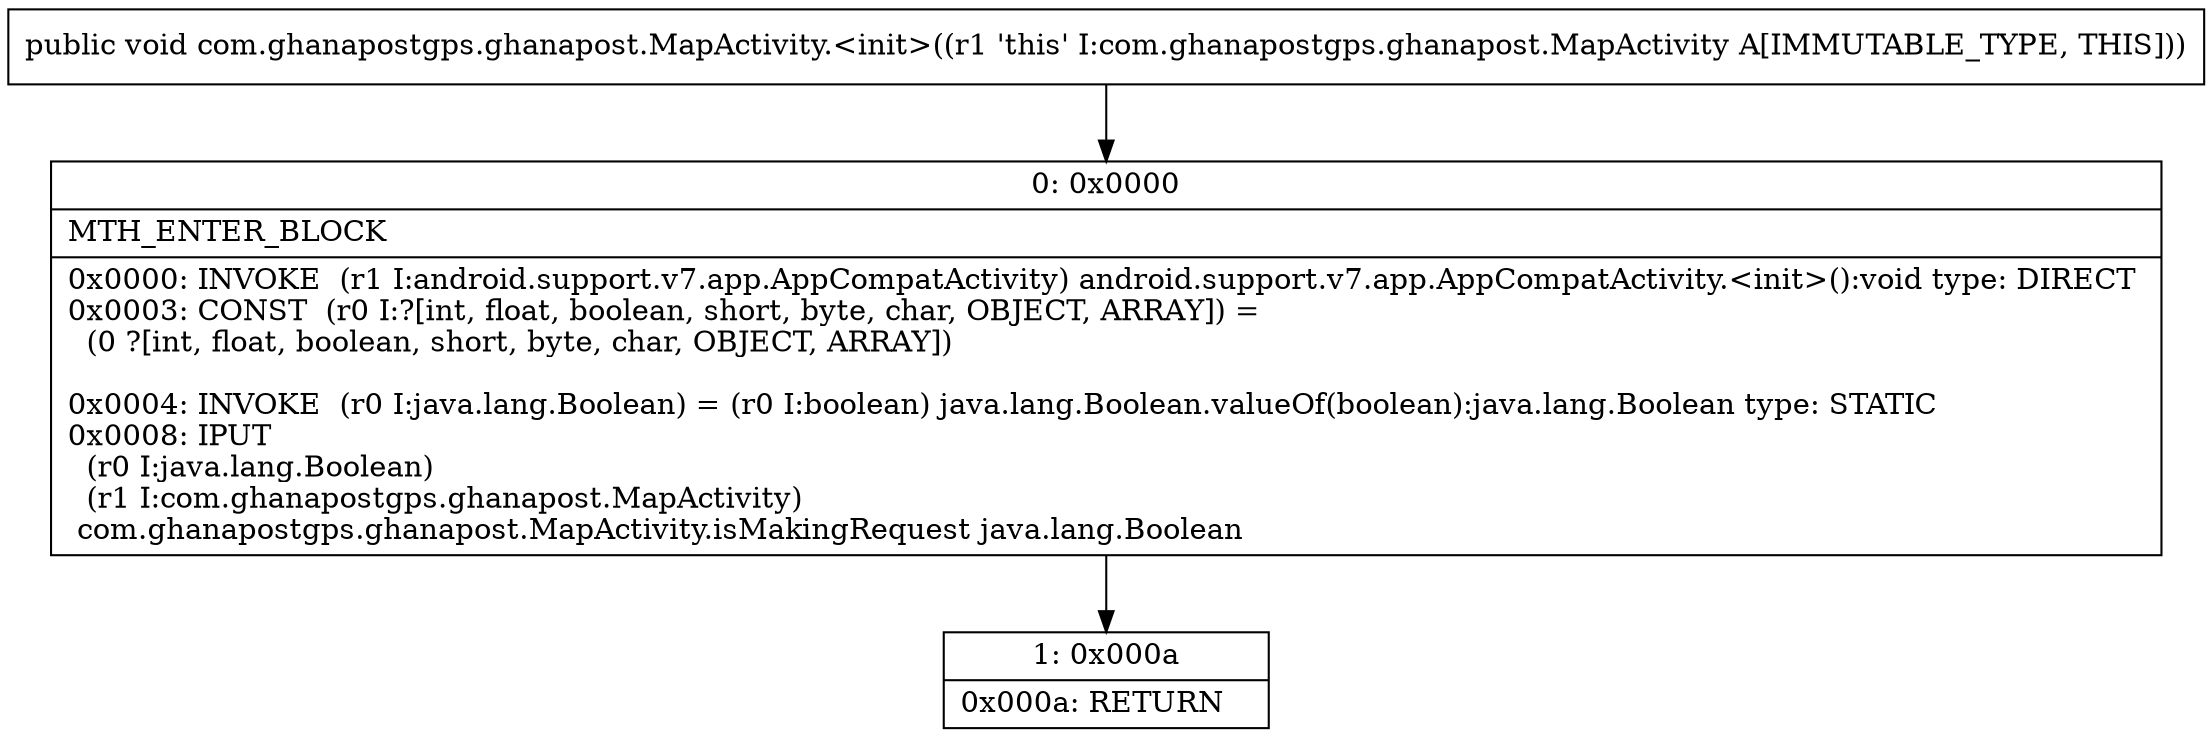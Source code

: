digraph "CFG forcom.ghanapostgps.ghanapost.MapActivity.\<init\>()V" {
Node_0 [shape=record,label="{0\:\ 0x0000|MTH_ENTER_BLOCK\l|0x0000: INVOKE  (r1 I:android.support.v7.app.AppCompatActivity) android.support.v7.app.AppCompatActivity.\<init\>():void type: DIRECT \l0x0003: CONST  (r0 I:?[int, float, boolean, short, byte, char, OBJECT, ARRAY]) = \l  (0 ?[int, float, boolean, short, byte, char, OBJECT, ARRAY])\l \l0x0004: INVOKE  (r0 I:java.lang.Boolean) = (r0 I:boolean) java.lang.Boolean.valueOf(boolean):java.lang.Boolean type: STATIC \l0x0008: IPUT  \l  (r0 I:java.lang.Boolean)\l  (r1 I:com.ghanapostgps.ghanapost.MapActivity)\l com.ghanapostgps.ghanapost.MapActivity.isMakingRequest java.lang.Boolean \l}"];
Node_1 [shape=record,label="{1\:\ 0x000a|0x000a: RETURN   \l}"];
MethodNode[shape=record,label="{public void com.ghanapostgps.ghanapost.MapActivity.\<init\>((r1 'this' I:com.ghanapostgps.ghanapost.MapActivity A[IMMUTABLE_TYPE, THIS])) }"];
MethodNode -> Node_0;
Node_0 -> Node_1;
}

